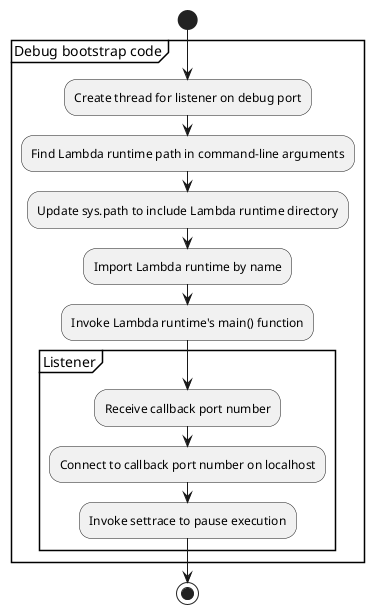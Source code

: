 @startuml

start

partition "Debug bootstrap code" {
  :Create thread for listener on debug port;
  :Find Lambda runtime path in command-line arguments;
  :Update sys.path to include Lambda runtime directory;
  :Import Lambda runtime by name;
  :Invoke Lambda runtime's main() function;
   partition Listener {
    :Receive callback port number;
    :Connect to callback port number on localhost;
    :Invoke settrace to pause execution;
   }
}

stop

@enduml
